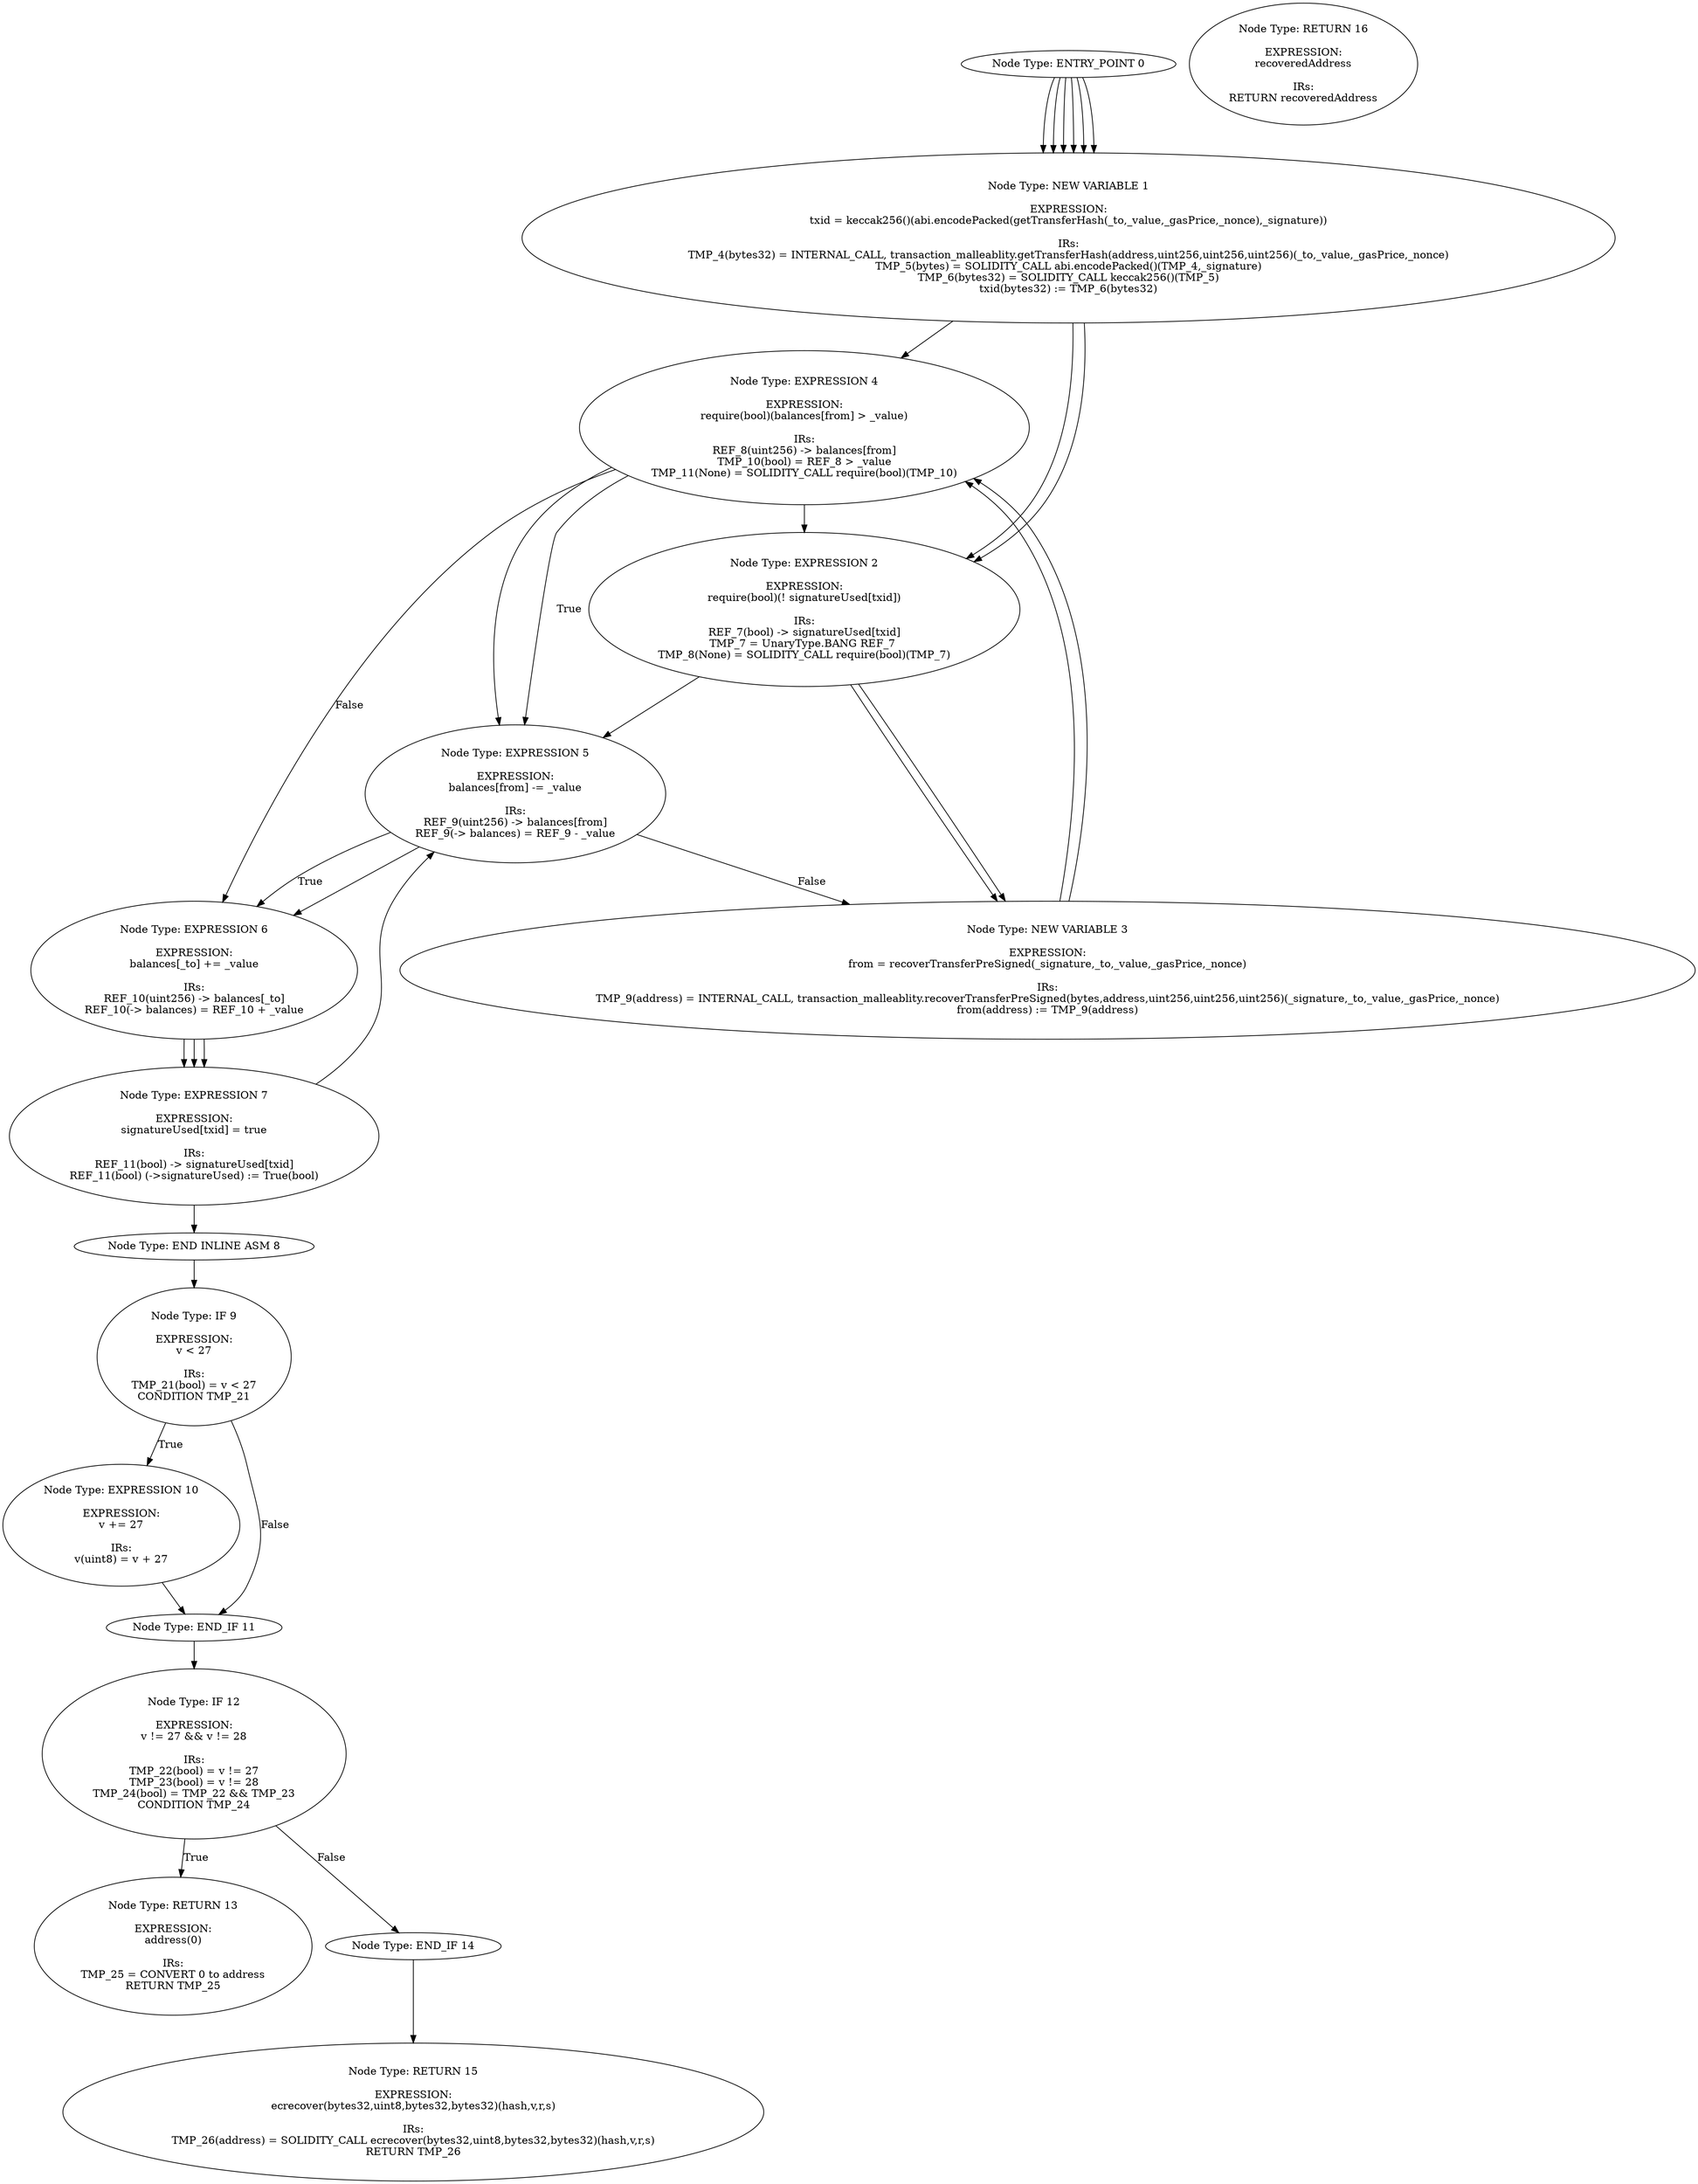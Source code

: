 digraph CFG {
0[label="Node Type: ENTRY_POINT 0
"];
0->1;
1[label="Node Type: EXPRESSION 1

EXPRESSION:
require(bool)(owners.length == init.length)

IRs:
REF_0 -> LENGTH owners
REF_1 -> LENGTH init
TMP_0(bool) = REF_0 == REF_1
TMP_1(None) = SOLIDITY_CALL require(bool)(TMP_0)"];
1->4;
2[label="Node Type: BEGIN_LOOP 2
"];
2->5;
3[label="Node Type: END_LOOP 3
"];
4[label="Node Type: NEW VARIABLE 4

EXPRESSION:
i = 0

IRs:
i(uint256) := 0(uint256)"];
4->2;
5[label="Node Type: IF_LOOP 5

EXPRESSION:
i < owners.length

IRs:
REF_2 -> LENGTH owners
TMP_2(bool) = i < REF_2
CONDITION TMP_2"];
5->6[label="True"];
5->3[label="False"];
6[label="Node Type: EXPRESSION 6

EXPRESSION:
balances[owners[i]] = init[i]

IRs:
REF_3(address) -> owners[i]
REF_4(uint256) -> balances[REF_3]
REF_5(uint256) -> init[i]
REF_4(uint256) (->balances) := REF_5(uint256)"];
6->7;
7[label="Node Type: EXPRESSION 7

EXPRESSION:
i ++

IRs:
TMP_3(uint256) := i(uint256)
i(uint256) = i + 1"];
7->5;
0[label="Node Type: ENTRY_POINT 0
"];
0->1;
1[label="Node Type: NEW VARIABLE 1
"];
1->2;
2[label="Node Type: NEW VARIABLE 2
"];
2->3;
3[label="Node Type: NEW VARIABLE 3
"];
3->4;
4[label="Node Type: IF 4

EXPRESSION:
sig.length != 65

IRs:
REF_12 -> LENGTH sig
TMP_19(bool) = REF_12 != 65
CONDITION TMP_19"];
4->5[label="True"];
4->6[label="False"];
5[label="Node Type: RETURN 5

EXPRESSION:
address(0)

IRs:
TMP_20 = CONVERT 0 to address
RETURN TMP_20"];
6[label="Node Type: END_IF 6
"];
6->7;
7[label="Node Type: INLINE ASM 7
"];
7->8;
8[label="Node Type: END INLINE ASM 8
"];
8->9;
9[label="Node Type: IF 9

EXPRESSION:
v < 27

IRs:
TMP_21(bool) = v < 27
CONDITION TMP_21"];
9->10[label="True"];
9->11[label="False"];
10[label="Node Type: EXPRESSION 10

EXPRESSION:
v += 27

IRs:
v(uint8) = v + 27"];
10->11;
11[label="Node Type: END_IF 11
"];
11->12;
12[label="Node Type: IF 12

EXPRESSION:
v != 27 && v != 28

IRs:
TMP_22(bool) = v != 27
TMP_23(bool) = v != 28
TMP_24(bool) = TMP_22 && TMP_23
CONDITION TMP_24"];
12->13[label="True"];
12->14[label="False"];
13[label="Node Type: RETURN 13

EXPRESSION:
address(0)

IRs:
TMP_25 = CONVERT 0 to address
RETURN TMP_25"];
14[label="Node Type: END_IF 14
"];
14->15;
15[label="Node Type: RETURN 15

EXPRESSION:
ecrecover(bytes32,uint8,bytes32,bytes32)(hash,v,r,s)

IRs:
TMP_26(address) = SOLIDITY_CALL ecrecover(bytes32,uint8,bytes32,bytes32)(hash,v,r,s)
RETURN TMP_26"];
16[label="Node Type: RETURN 16

EXPRESSION:
recoveredAddress

IRs:
RETURN recoveredAddress"];
0[label="Node Type: ENTRY_POINT 0
"];
0->1;
1[label="Node Type: RETURN 1

EXPRESSION:
keccak256()(Ethereum Signed Message:
32,_hash)

IRs:
TMP_18(bytes32) = SOLIDITY_CALL keccak256()(Ethereum Signed Message:
32,_hash)
RETURN TMP_18"];
2[label="Node Type: RETURN 2

EXPRESSION:
signHash

IRs:
RETURN signHash"];
0[label="Node Type: ENTRY_POINT 0
"];
0->1;
1[label="Node Type: RETURN 1

EXPRESSION:
keccak256()(address(this),bytes4(0x1296830d),_to,_value,_gasPrice,_nonce)

IRs:
TMP_15 = CONVERT this to address
TMP_16 = CONVERT 311853837 to bytes4
TMP_17(bytes32) = SOLIDITY_CALL keccak256()(TMP_15,TMP_16,_to,_value,_gasPrice,_nonce)
RETURN TMP_17"];
2[label="Node Type: RETURN 2

EXPRESSION:
txHash

IRs:
RETURN txHash"];
0[label="Node Type: ENTRY_POINT 0
"];
0->1;
1[label="Node Type: RETURN 1

EXPRESSION:
ecrecoverFromSig(getSignHash(getTransferHash(_to,_value,_gasPrice,_nonce)),_sig)

IRs:
TMP_12(bytes32) = INTERNAL_CALL, transaction_malleablity.getTransferHash(address,uint256,uint256,uint256)(_to,_value,_gasPrice,_nonce)
TMP_13(bytes32) = INTERNAL_CALL, transaction_malleablity.getSignHash(bytes32)(TMP_12)
TMP_14(address) = INTERNAL_CALL, transaction_malleablity.ecrecoverFromSig(bytes32,bytes)(TMP_13,_sig)
RETURN TMP_14"];
2[label="Node Type: RETURN 2

EXPRESSION:
recovered

IRs:
RETURN recovered"];
0[label="Node Type: ENTRY_POINT 0
"];
0->1;
1[label="Node Type: NEW VARIABLE 1

EXPRESSION:
txid = keccak256()(abi.encodePacked(getTransferHash(_to,_value,_gasPrice,_nonce),_signature))

IRs:
TMP_4(bytes32) = INTERNAL_CALL, transaction_malleablity.getTransferHash(address,uint256,uint256,uint256)(_to,_value,_gasPrice,_nonce)
TMP_5(bytes) = SOLIDITY_CALL abi.encodePacked()(TMP_4,_signature)
TMP_6(bytes32) = SOLIDITY_CALL keccak256()(TMP_5)
txid(bytes32) := TMP_6(bytes32)"];
1->2;
2[label="Node Type: EXPRESSION 2

EXPRESSION:
require(bool)(! signatureUsed[txid])

IRs:
REF_7(bool) -> signatureUsed[txid]
TMP_7 = UnaryType.BANG REF_7 
TMP_8(None) = SOLIDITY_CALL require(bool)(TMP_7)"];
2->3;
3[label="Node Type: NEW VARIABLE 3

EXPRESSION:
from = recoverTransferPreSigned(_signature,_to,_value,_gasPrice,_nonce)

IRs:
TMP_9(address) = INTERNAL_CALL, transaction_malleablity.recoverTransferPreSigned(bytes,address,uint256,uint256,uint256)(_signature,_to,_value,_gasPrice,_nonce)
from(address) := TMP_9(address)"];
3->4;
4[label="Node Type: EXPRESSION 4

EXPRESSION:
require(bool)(balances[from] > _value)

IRs:
REF_8(uint256) -> balances[from]
TMP_10(bool) = REF_8 > _value
TMP_11(None) = SOLIDITY_CALL require(bool)(TMP_10)"];
4->5;
5[label="Node Type: EXPRESSION 5

EXPRESSION:
balances[from] -= _value

IRs:
REF_9(uint256) -> balances[from]
REF_9(-> balances) = REF_9 - _value"];
5->6;
6[label="Node Type: EXPRESSION 6

EXPRESSION:
balances[_to] += _value

IRs:
REF_10(uint256) -> balances[_to]
REF_10(-> balances) = REF_10 + _value"];
6->7;
7[label="Node Type: EXPRESSION 7

EXPRESSION:
signatureUsed[txid] = true

IRs:
REF_11(bool) -> signatureUsed[txid]
REF_11(bool) (->signatureUsed) := True(bool)"];
}
